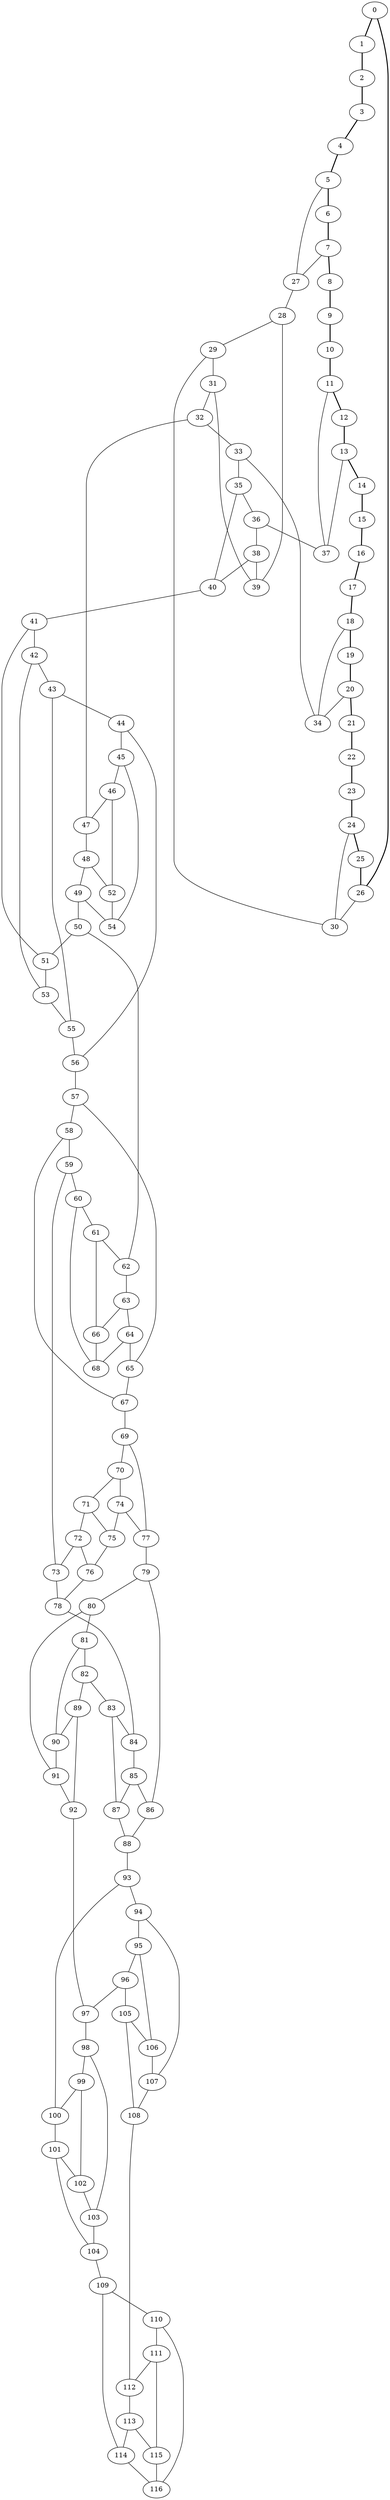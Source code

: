 //Inside of this graph isn't 3-connected
graph G {
0 [ pos = " 33.00,0.00!" ];
0 -- 1[style=bold];
0 -- 26[style=bold];
1 [ pos = " 32.11,7.61!" ];
1 -- 2[style=bold];
2 [ pos = " 29.49,14.81!" ];
2 -- 3[style=bold];
3 [ pos = " 25.28,21.21!" ];
3 -- 4[style=bold];
4 [ pos = " 19.71,26.47!" ];
4 -- 5[style=bold];
5 [ pos = " 13.07,30.30!" ];
5 -- 6[style=bold];
5 -- 27;
6 [ pos = " 5.73,32.50!" ];
6 -- 7[style=bold];
7 [ pos = " -1.92,32.94!" ];
7 -- 8[style=bold];
7 -- 27;
8 [ pos = " -9.46,31.61!" ];
8 -- 9[style=bold];
9 [ pos = " -16.50,28.58!" ];
9 -- 10[style=bold];
10 [ pos = " -22.65,24.00!" ];
10 -- 11[style=bold];
11 [ pos = " -27.57,18.13!" ];
11 -- 12[style=bold];
11 -- 37;
12 [ pos = " -31.01,11.29!" ];
12 -- 13[style=bold];
13 [ pos = " -32.78,3.83!" ];
13 -- 14[style=bold];
13 -- 37;
14 [ pos = " -32.78,-3.83!" ];
14 -- 15[style=bold];
15 [ pos = " -31.01,-11.29!" ];
15 -- 16[style=bold];
16 [ pos = " -27.57,-18.13!" ];
16 -- 17[style=bold];
17 [ pos = " -22.65,-24.00!" ];
17 -- 18[style=bold];
18 [ pos = " -16.50,-28.58!" ];
18 -- 19[style=bold];
18 -- 34;
19 [ pos = " -9.46,-31.61!" ];
19 -- 20[style=bold];
20 [ pos = " -1.92,-32.94!" ];
20 -- 21[style=bold];
20 -- 34;
21 [ pos = " 5.73,-32.50!" ];
21 -- 22[style=bold];
22 [ pos = " 13.07,-30.30!" ];
22 -- 23[style=bold];
23 [ pos = " 19.71,-26.47!" ];
23 -- 24[style=bold];
24 [ pos = " 25.28,-21.21!" ];
24 -- 25[style=bold];
24 -- 30;
25 [ pos = " 29.49,-14.81!" ];
25 -- 26[style=bold];
26 [ pos = " 32.11,-7.61!" ];
26 -- 30;
27 -- 28;
28 -- 29;
28 -- 39;
29 -- 30;
29 -- 31;
31 -- 32;
31 -- 39;
32 -- 33;
32 -- 47;
33 -- 34;
33 -- 35;
35 -- 36;
35 -- 40;
36 -- 37;
36 -- 38;
38 -- 39;
38 -- 40;
40 -- 41;
41 -- 42;
41 -- 51;
42 -- 43;
42 -- 53;
43 -- 44;
43 -- 55;
44 -- 45;
44 -- 56;
45 -- 46;
45 -- 54;
46 -- 47;
46 -- 52;
47 -- 48;
48 -- 49;
48 -- 52;
49 -- 50;
49 -- 54;
50 -- 51;
50 -- 62;
51 -- 53;
52 -- 54;
53 -- 55;
55 -- 56;
56 -- 57;
57 -- 58;
57 -- 65;
58 -- 59;
58 -- 67;
59 -- 60;
59 -- 73;
60 -- 61;
60 -- 68;
61 -- 62;
61 -- 66;
62 -- 63;
63 -- 64;
63 -- 66;
64 -- 65;
64 -- 68;
65 -- 67;
66 -- 68;
67 -- 69;
69 -- 70;
69 -- 77;
70 -- 71;
70 -- 74;
71 -- 72;
71 -- 75;
72 -- 73;
72 -- 76;
73 -- 78;
74 -- 75;
74 -- 77;
75 -- 76;
76 -- 78;
77 -- 79;
78 -- 84;
79 -- 80;
79 -- 86;
80 -- 81;
80 -- 91;
81 -- 82;
81 -- 90;
82 -- 83;
82 -- 89;
83 -- 84;
83 -- 87;
84 -- 85;
85 -- 86;
85 -- 87;
86 -- 88;
87 -- 88;
88 -- 93;
89 -- 90;
89 -- 92;
90 -- 91;
91 -- 92;
92 -- 97;
93 -- 94;
93 -- 100;
94 -- 95;
94 -- 107;
95 -- 96;
95 -- 106;
96 -- 97;
96 -- 105;
97 -- 98;
98 -- 99;
98 -- 103;
99 -- 100;
99 -- 102;
100 -- 101;
101 -- 102;
101 -- 104;
102 -- 103;
103 -- 104;
104 -- 109;
105 -- 106;
105 -- 108;
106 -- 107;
107 -- 108;
108 -- 112;
109 -- 110;
109 -- 114;
110 -- 111;
110 -- 116;
111 -- 112;
111 -- 115;
112 -- 113;
113 -- 114;
113 -- 115;
114 -- 116;
115 -- 116;
}
